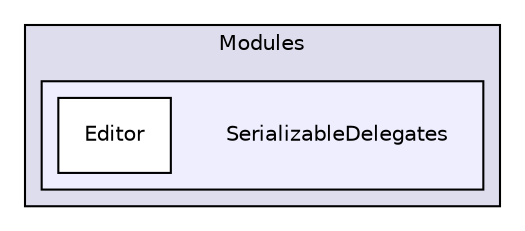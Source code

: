 digraph "Modules/SerializableDelegates" {
  compound=true
  node [ fontsize="10", fontname="Helvetica"];
  edge [ labelfontsize="10", labelfontname="Helvetica"];
  subgraph clusterdir_f2541a3b18981391fa76fac5599e978a {
    graph [ bgcolor="#ddddee", pencolor="black", label="Modules" fontname="Helvetica", fontsize="10", URL="dir_f2541a3b18981391fa76fac5599e978a.html"]
  subgraph clusterdir_9d5dac4aa97678cd79b3135ac4d0e0ac {
    graph [ bgcolor="#eeeeff", pencolor="black", label="" URL="dir_9d5dac4aa97678cd79b3135ac4d0e0ac.html"];
    dir_9d5dac4aa97678cd79b3135ac4d0e0ac [shape=plaintext label="SerializableDelegates"];
    dir_d28f391453b9d7848b2397bb720c21cb [shape=box label="Editor" color="black" fillcolor="white" style="filled" URL="dir_d28f391453b9d7848b2397bb720c21cb.html"];
  }
  }
}
